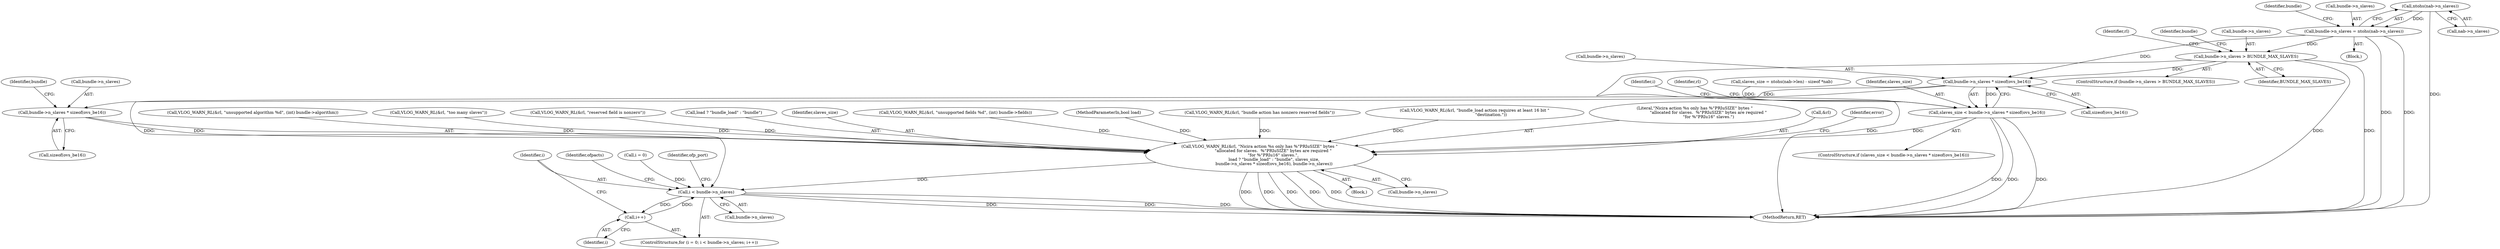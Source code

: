 digraph "0_ovs_9237a63c47bd314b807cda0bd2216264e82edbe8@pointer" {
"1000126" [label="(Call,ntohs(nab->n_slaves))"];
"1000122" [label="(Call,bundle->n_slaves = ntohs(nab->n_slaves))"];
"1000191" [label="(Call,bundle->n_slaves > BUNDLE_MAX_SLAVES)"];
"1000334" [label="(Call,bundle->n_slaves * sizeof(ovs_be16))"];
"1000332" [label="(Call,slaves_size < bundle->n_slaves * sizeof(ovs_be16))"];
"1000341" [label="(Call,VLOG_WARN_RL(&rl, \"Nicira action %s only has %\"PRIuSIZE\" bytes \"\n                     \"allocated for slaves.  %\"PRIuSIZE\" bytes are required \"\n                     \"for %\"PRIu16\" slaves.\",\n                      load ? \"bundle_load\" : \"bundle\", slaves_size,\n                      bundle->n_slaves * sizeof(ovs_be16), bundle->n_slaves))"];
"1000366" [label="(Call,i < bundle->n_slaves)"];
"1000371" [label="(Call,i++)"];
"1000350" [label="(Call,bundle->n_slaves * sizeof(ovs_be16))"];
"1000363" [label="(Call,i = 0)"];
"1000306" [label="(Call,VLOG_WARN_RL(&rl, \"bundle_load action requires at least 16 bit \"\n                         \"destination.\"))"];
"1000344" [label="(Literal,\"Nicira action %s only has %\"PRIuSIZE\" bytes \"\n                     \"allocated for slaves.  %\"PRIuSIZE\" bytes are required \"\n                     \"for %\"PRIu16\" slaves.\")"];
"1000368" [label="(Call,bundle->n_slaves)"];
"1000341" [label="(Call,VLOG_WARN_RL(&rl, \"Nicira action %s only has %\"PRIuSIZE\" bytes \"\n                     \"allocated for slaves.  %\"PRIuSIZE\" bytes are required \"\n                     \"for %\"PRIu16\" slaves.\",\n                      load ? \"bundle_load\" : \"bundle\", slaves_size,\n                      bundle->n_slaves * sizeof(ovs_be16), bundle->n_slaves))"];
"1000367" [label="(Identifier,i)"];
"1000354" [label="(Call,sizeof(ovs_be16))"];
"1000190" [label="(ControlStructure,if (bundle->n_slaves > BUNDLE_MAX_SLAVES))"];
"1000342" [label="(Call,&rl)"];
"1000364" [label="(Identifier,i)"];
"1000371" [label="(Call,i++)"];
"1000192" [label="(Call,bundle->n_slaves)"];
"1000360" [label="(Identifier,error)"];
"1000366" [label="(Call,i < bundle->n_slaves)"];
"1000215" [label="(Call,VLOG_WARN_RL(&rl, \"unsupported algorithm %d\", (int) bundle->algorithm))"];
"1000127" [label="(Call,nab->n_slaves)"];
"1000338" [label="(Call,sizeof(ovs_be16))"];
"1000343" [label="(Identifier,rl)"];
"1000340" [label="(Block,)"];
"1000376" [label="(Identifier,ofp_port)"];
"1000122" [label="(Call,bundle->n_slaves = ntohs(nab->n_slaves))"];
"1000413" [label="(MethodReturn,RET)"];
"1000132" [label="(Identifier,bundle)"];
"1000331" [label="(ControlStructure,if (slaves_size < bundle->n_slaves * sizeof(ovs_be16)))"];
"1000351" [label="(Call,bundle->n_slaves)"];
"1000357" [label="(Identifier,bundle)"];
"1000197" [label="(Call,VLOG_WARN_RL(&rl, \"too many slaves\"))"];
"1000372" [label="(Identifier,i)"];
"1000335" [label="(Call,bundle->n_slaves)"];
"1000160" [label="(Call,slaves_size = ntohs(nab->len) - sizeof *nab)"];
"1000350" [label="(Call,bundle->n_slaves * sizeof(ovs_be16))"];
"1000199" [label="(Identifier,rl)"];
"1000356" [label="(Call,bundle->n_slaves)"];
"1000247" [label="(Call,VLOG_WARN_RL(&rl, \"reserved field is nonzero\"))"];
"1000398" [label="(Identifier,ofpacts)"];
"1000191" [label="(Call,bundle->n_slaves > BUNDLE_MAX_SLAVES)"];
"1000334" [label="(Call,bundle->n_slaves * sizeof(ovs_be16))"];
"1000345" [label="(Call,load ? \"bundle_load\" : \"bundle\")"];
"1000195" [label="(Identifier,BUNDLE_MAX_SLAVES)"];
"1000206" [label="(Identifier,bundle)"];
"1000349" [label="(Identifier,slaves_size)"];
"1000123" [label="(Call,bundle->n_slaves)"];
"1000180" [label="(Call,VLOG_WARN_RL(&rl, \"unsupported fields %d\", (int) bundle->fields))"];
"1000362" [label="(ControlStructure,for (i = 0; i < bundle->n_slaves; i++))"];
"1000333" [label="(Identifier,slaves_size)"];
"1000332" [label="(Call,slaves_size < bundle->n_slaves * sizeof(ovs_be16))"];
"1000106" [label="(Block,)"];
"1000126" [label="(Call,ntohs(nab->n_slaves))"];
"1000101" [label="(MethodParameterIn,bool load)"];
"1000324" [label="(Call,VLOG_WARN_RL(&rl, \"bundle action has nonzero reserved fields\"))"];
"1000126" -> "1000122"  [label="AST: "];
"1000126" -> "1000127"  [label="CFG: "];
"1000127" -> "1000126"  [label="AST: "];
"1000122" -> "1000126"  [label="CFG: "];
"1000126" -> "1000413"  [label="DDG: "];
"1000126" -> "1000122"  [label="DDG: "];
"1000122" -> "1000106"  [label="AST: "];
"1000123" -> "1000122"  [label="AST: "];
"1000132" -> "1000122"  [label="CFG: "];
"1000122" -> "1000413"  [label="DDG: "];
"1000122" -> "1000413"  [label="DDG: "];
"1000122" -> "1000191"  [label="DDG: "];
"1000122" -> "1000334"  [label="DDG: "];
"1000191" -> "1000190"  [label="AST: "];
"1000191" -> "1000195"  [label="CFG: "];
"1000192" -> "1000191"  [label="AST: "];
"1000195" -> "1000191"  [label="AST: "];
"1000199" -> "1000191"  [label="CFG: "];
"1000206" -> "1000191"  [label="CFG: "];
"1000191" -> "1000413"  [label="DDG: "];
"1000191" -> "1000413"  [label="DDG: "];
"1000191" -> "1000413"  [label="DDG: "];
"1000191" -> "1000334"  [label="DDG: "];
"1000334" -> "1000332"  [label="AST: "];
"1000334" -> "1000338"  [label="CFG: "];
"1000335" -> "1000334"  [label="AST: "];
"1000338" -> "1000334"  [label="AST: "];
"1000332" -> "1000334"  [label="CFG: "];
"1000334" -> "1000332"  [label="DDG: "];
"1000334" -> "1000350"  [label="DDG: "];
"1000334" -> "1000366"  [label="DDG: "];
"1000332" -> "1000331"  [label="AST: "];
"1000333" -> "1000332"  [label="AST: "];
"1000343" -> "1000332"  [label="CFG: "];
"1000364" -> "1000332"  [label="CFG: "];
"1000332" -> "1000413"  [label="DDG: "];
"1000332" -> "1000413"  [label="DDG: "];
"1000332" -> "1000413"  [label="DDG: "];
"1000160" -> "1000332"  [label="DDG: "];
"1000332" -> "1000341"  [label="DDG: "];
"1000341" -> "1000340"  [label="AST: "];
"1000341" -> "1000356"  [label="CFG: "];
"1000342" -> "1000341"  [label="AST: "];
"1000344" -> "1000341"  [label="AST: "];
"1000345" -> "1000341"  [label="AST: "];
"1000349" -> "1000341"  [label="AST: "];
"1000350" -> "1000341"  [label="AST: "];
"1000356" -> "1000341"  [label="AST: "];
"1000360" -> "1000341"  [label="CFG: "];
"1000341" -> "1000413"  [label="DDG: "];
"1000341" -> "1000413"  [label="DDG: "];
"1000341" -> "1000413"  [label="DDG: "];
"1000341" -> "1000413"  [label="DDG: "];
"1000341" -> "1000413"  [label="DDG: "];
"1000247" -> "1000341"  [label="DDG: "];
"1000215" -> "1000341"  [label="DDG: "];
"1000306" -> "1000341"  [label="DDG: "];
"1000180" -> "1000341"  [label="DDG: "];
"1000324" -> "1000341"  [label="DDG: "];
"1000197" -> "1000341"  [label="DDG: "];
"1000101" -> "1000341"  [label="DDG: "];
"1000350" -> "1000341"  [label="DDG: "];
"1000341" -> "1000366"  [label="DDG: "];
"1000366" -> "1000362"  [label="AST: "];
"1000366" -> "1000368"  [label="CFG: "];
"1000367" -> "1000366"  [label="AST: "];
"1000368" -> "1000366"  [label="AST: "];
"1000376" -> "1000366"  [label="CFG: "];
"1000398" -> "1000366"  [label="CFG: "];
"1000366" -> "1000413"  [label="DDG: "];
"1000366" -> "1000413"  [label="DDG: "];
"1000366" -> "1000413"  [label="DDG: "];
"1000363" -> "1000366"  [label="DDG: "];
"1000371" -> "1000366"  [label="DDG: "];
"1000366" -> "1000371"  [label="DDG: "];
"1000371" -> "1000362"  [label="AST: "];
"1000371" -> "1000372"  [label="CFG: "];
"1000372" -> "1000371"  [label="AST: "];
"1000367" -> "1000371"  [label="CFG: "];
"1000350" -> "1000354"  [label="CFG: "];
"1000351" -> "1000350"  [label="AST: "];
"1000354" -> "1000350"  [label="AST: "];
"1000357" -> "1000350"  [label="CFG: "];
}
